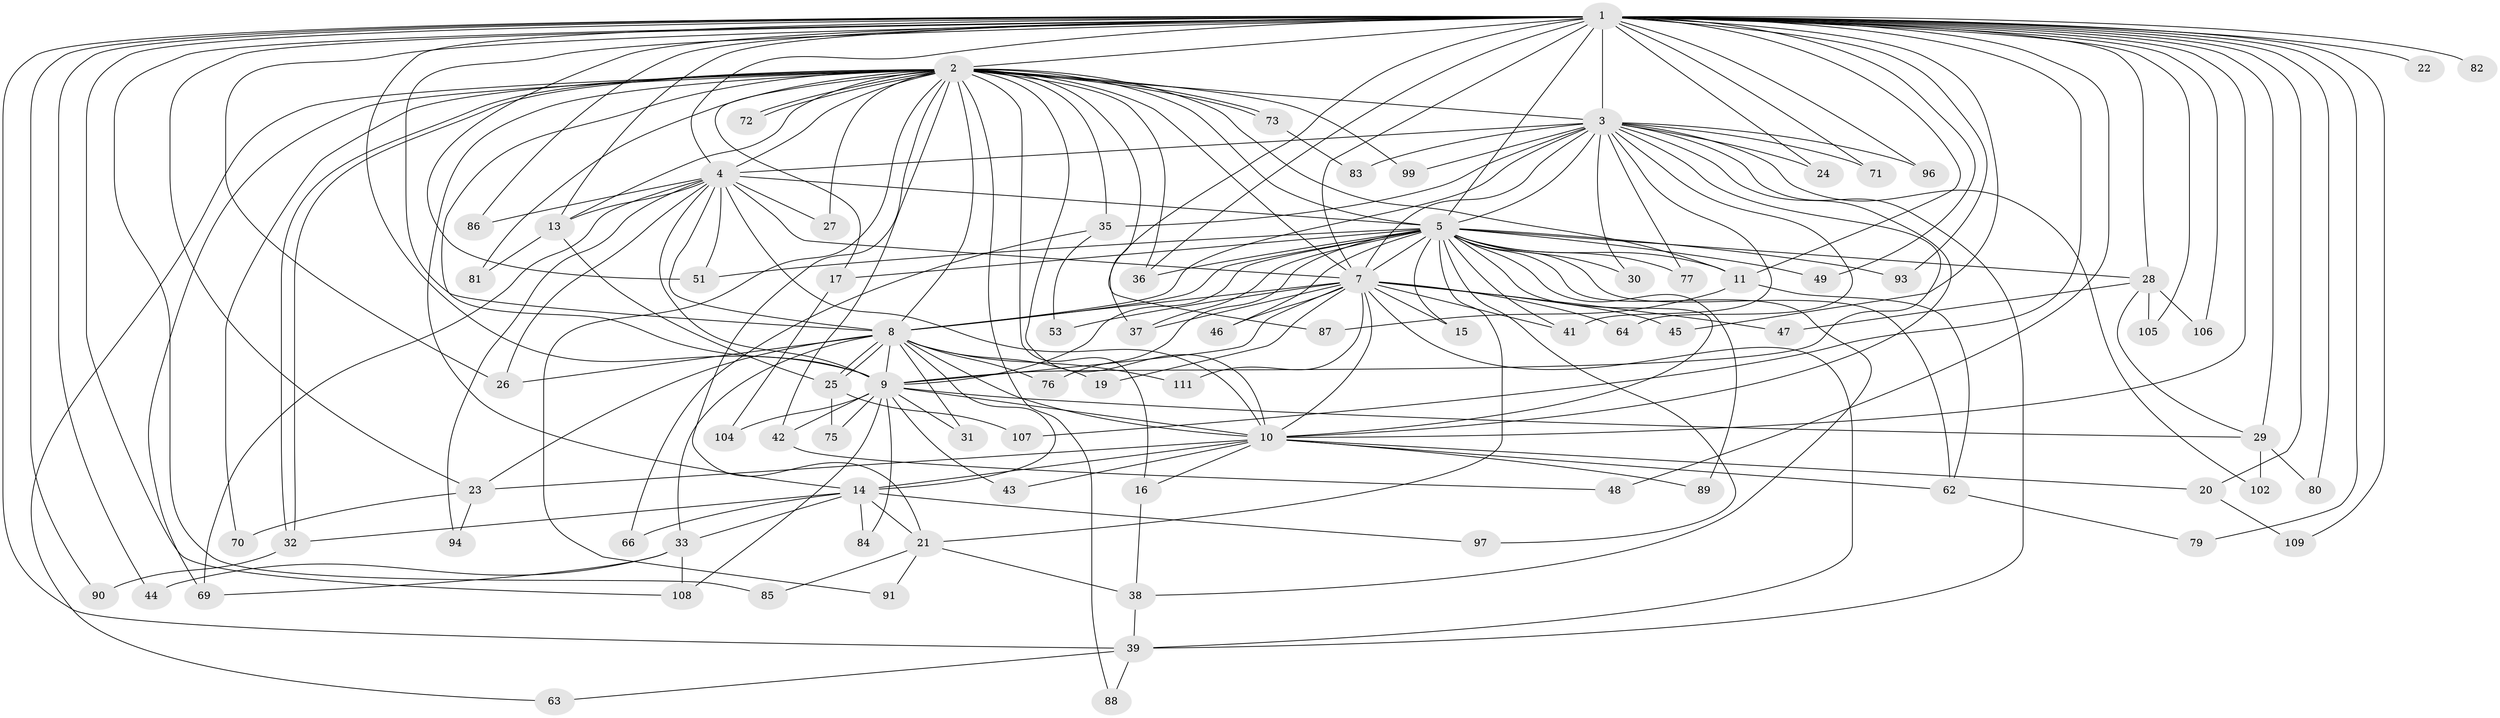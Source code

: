 // original degree distribution, {22: 0.008849557522123894, 35: 0.008849557522123894, 20: 0.008849557522123894, 17: 0.008849557522123894, 30: 0.008849557522123894, 33: 0.008849557522123894, 21: 0.008849557522123894, 19: 0.008849557522123894, 18: 0.017699115044247787, 5: 0.035398230088495575, 4: 0.07079646017699115, 7: 0.017699115044247787, 2: 0.6194690265486725, 3: 0.1504424778761062, 6: 0.017699115044247787}
// Generated by graph-tools (version 1.1) at 2025/41/03/06/25 10:41:37]
// undirected, 84 vertices, 203 edges
graph export_dot {
graph [start="1"]
  node [color=gray90,style=filled];
  1 [super="+6"];
  2 [super="+95"];
  3 [super="+40"];
  4 [super="+100"];
  5 [super="+68"];
  7 [super="+74"];
  8 [super="+12"];
  9 [super="+34"];
  10 [super="+18"];
  11 [super="+101"];
  13 [super="+50"];
  14 [super="+58"];
  15;
  16;
  17;
  19;
  20 [super="+59"];
  21 [super="+67"];
  22;
  23 [super="+57"];
  24;
  25 [super="+78"];
  26 [super="+60"];
  27;
  28 [super="+65"];
  29 [super="+92"];
  30;
  31;
  32 [super="+98"];
  33;
  35;
  36 [super="+112"];
  37 [super="+52"];
  38 [super="+56"];
  39 [super="+55"];
  41 [super="+54"];
  42;
  43;
  44;
  45;
  46;
  47;
  48;
  49;
  51 [super="+61"];
  53;
  62 [super="+103"];
  63;
  64;
  66;
  69 [super="+110"];
  70;
  71;
  72;
  73;
  75;
  76;
  77;
  79;
  80;
  81;
  82;
  83;
  84;
  85;
  86;
  87;
  88;
  89;
  90;
  91;
  93;
  94;
  96;
  97;
  99;
  102;
  104;
  105;
  106;
  107;
  108 [super="+113"];
  109;
  111;
  1 -- 2 [weight=2];
  1 -- 3 [weight=2];
  1 -- 4 [weight=3];
  1 -- 5 [weight=2];
  1 -- 7 [weight=3];
  1 -- 8 [weight=2];
  1 -- 9 [weight=2];
  1 -- 10 [weight=2];
  1 -- 11;
  1 -- 20 [weight=2];
  1 -- 22 [weight=2];
  1 -- 26;
  1 -- 28 [weight=2];
  1 -- 37;
  1 -- 48;
  1 -- 80;
  1 -- 82 [weight=2];
  1 -- 85;
  1 -- 105;
  1 -- 39;
  1 -- 23;
  1 -- 24;
  1 -- 29;
  1 -- 44;
  1 -- 45;
  1 -- 49;
  1 -- 71;
  1 -- 79;
  1 -- 86;
  1 -- 90;
  1 -- 93;
  1 -- 96;
  1 -- 106;
  1 -- 107;
  1 -- 108;
  1 -- 109;
  1 -- 51;
  1 -- 36;
  1 -- 13;
  2 -- 3;
  2 -- 4;
  2 -- 5 [weight=2];
  2 -- 7;
  2 -- 8;
  2 -- 9 [weight=2];
  2 -- 10;
  2 -- 13;
  2 -- 16;
  2 -- 17;
  2 -- 21;
  2 -- 27;
  2 -- 32;
  2 -- 32;
  2 -- 35;
  2 -- 36;
  2 -- 42;
  2 -- 63;
  2 -- 69;
  2 -- 70;
  2 -- 72;
  2 -- 72;
  2 -- 73;
  2 -- 73;
  2 -- 81;
  2 -- 87;
  2 -- 88;
  2 -- 91;
  2 -- 99;
  2 -- 14;
  2 -- 11;
  3 -- 4;
  3 -- 5;
  3 -- 7;
  3 -- 8;
  3 -- 9;
  3 -- 10;
  3 -- 24;
  3 -- 30;
  3 -- 35;
  3 -- 41;
  3 -- 64;
  3 -- 77;
  3 -- 83;
  3 -- 96;
  3 -- 99;
  3 -- 102;
  3 -- 71;
  3 -- 39;
  4 -- 5;
  4 -- 7;
  4 -- 8;
  4 -- 9;
  4 -- 10;
  4 -- 13;
  4 -- 26;
  4 -- 27;
  4 -- 51;
  4 -- 69;
  4 -- 86;
  4 -- 94;
  5 -- 7;
  5 -- 8;
  5 -- 9 [weight=2];
  5 -- 10;
  5 -- 11;
  5 -- 15;
  5 -- 17;
  5 -- 21;
  5 -- 30;
  5 -- 36;
  5 -- 37;
  5 -- 46;
  5 -- 49;
  5 -- 51;
  5 -- 62;
  5 -- 76;
  5 -- 77;
  5 -- 89;
  5 -- 93;
  5 -- 97;
  5 -- 38;
  5 -- 41;
  5 -- 28;
  7 -- 8;
  7 -- 9;
  7 -- 10;
  7 -- 15;
  7 -- 19;
  7 -- 39;
  7 -- 41;
  7 -- 45;
  7 -- 46;
  7 -- 47;
  7 -- 53;
  7 -- 64;
  7 -- 111;
  7 -- 37;
  8 -- 9;
  8 -- 10 [weight=3];
  8 -- 14;
  8 -- 19;
  8 -- 25;
  8 -- 25;
  8 -- 31;
  8 -- 33;
  8 -- 111;
  8 -- 76;
  8 -- 23;
  8 -- 26;
  9 -- 10;
  9 -- 29;
  9 -- 31;
  9 -- 42;
  9 -- 43;
  9 -- 75;
  9 -- 84;
  9 -- 104;
  9 -- 108;
  10 -- 14;
  10 -- 16;
  10 -- 20;
  10 -- 23;
  10 -- 43;
  10 -- 62;
  10 -- 89;
  11 -- 87;
  11 -- 62;
  13 -- 81;
  13 -- 25;
  14 -- 33;
  14 -- 66;
  14 -- 84;
  14 -- 97;
  14 -- 32;
  14 -- 21;
  16 -- 38;
  17 -- 104;
  20 -- 109;
  21 -- 38;
  21 -- 85;
  21 -- 91;
  23 -- 70;
  23 -- 94;
  25 -- 75;
  25 -- 107;
  28 -- 47;
  28 -- 105;
  28 -- 106;
  28 -- 29;
  29 -- 80;
  29 -- 102;
  32 -- 90;
  33 -- 44;
  33 -- 69;
  33 -- 108;
  35 -- 53;
  35 -- 66;
  38 -- 39;
  39 -- 63;
  39 -- 88;
  42 -- 48;
  62 -- 79;
  73 -- 83;
}
